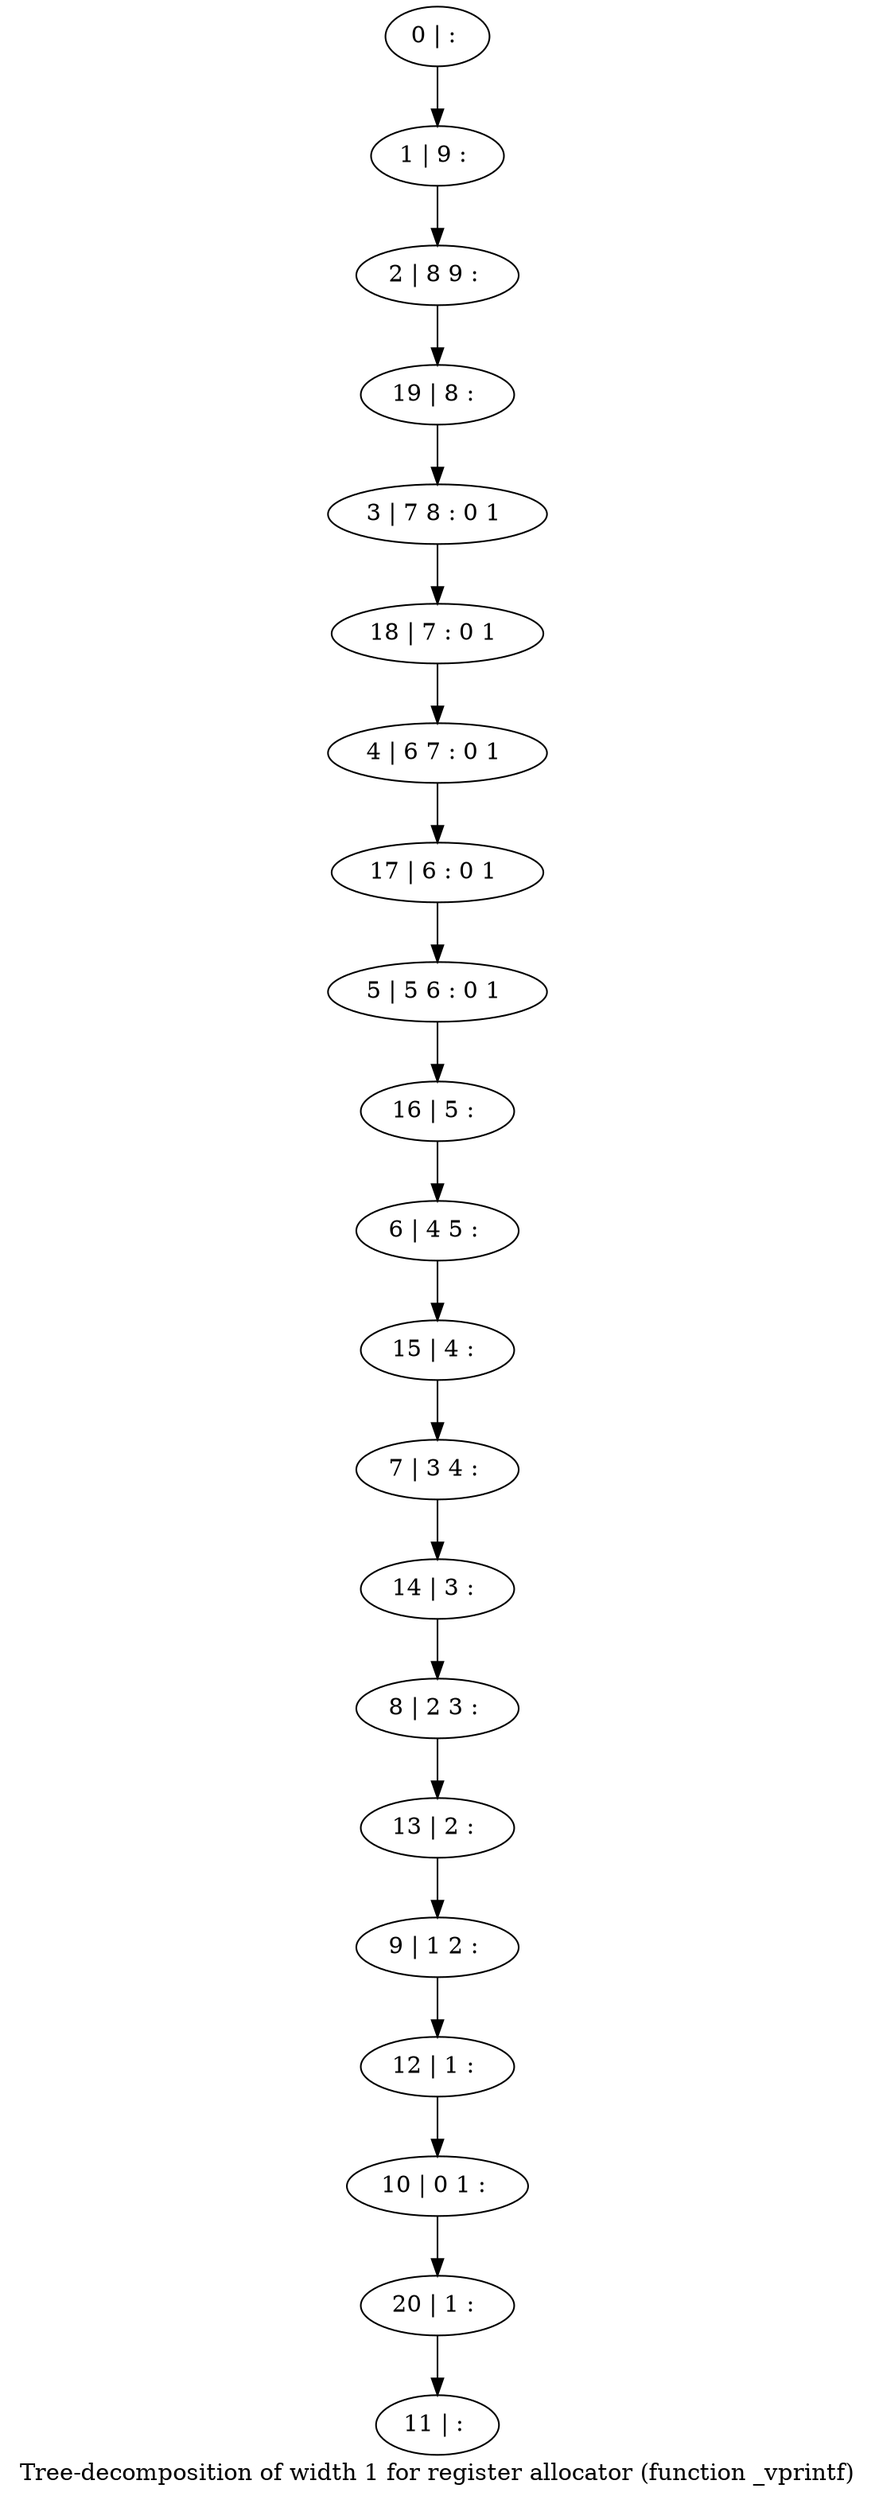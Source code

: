 digraph G {
graph [label="Tree-decomposition of width 1 for register allocator (function _vprintf)"]
0[label="0 | : "];
1[label="1 | 9 : "];
2[label="2 | 8 9 : "];
3[label="3 | 7 8 : 0 1 "];
4[label="4 | 6 7 : 0 1 "];
5[label="5 | 5 6 : 0 1 "];
6[label="6 | 4 5 : "];
7[label="7 | 3 4 : "];
8[label="8 | 2 3 : "];
9[label="9 | 1 2 : "];
10[label="10 | 0 1 : "];
11[label="11 | : "];
12[label="12 | 1 : "];
13[label="13 | 2 : "];
14[label="14 | 3 : "];
15[label="15 | 4 : "];
16[label="16 | 5 : "];
17[label="17 | 6 : 0 1 "];
18[label="18 | 7 : 0 1 "];
19[label="19 | 8 : "];
20[label="20 | 1 : "];
0->1 ;
1->2 ;
12->10 ;
9->12 ;
13->9 ;
8->13 ;
14->8 ;
7->14 ;
15->7 ;
6->15 ;
16->6 ;
5->16 ;
17->5 ;
4->17 ;
18->4 ;
3->18 ;
19->3 ;
2->19 ;
20->11 ;
10->20 ;
}
